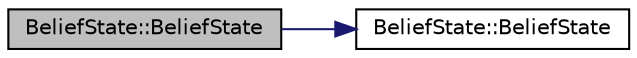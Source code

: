 digraph "BeliefState::BeliefState"
{
 // INTERACTIVE_SVG=YES
  edge [fontname="Helvetica",fontsize="10",labelfontname="Helvetica",labelfontsize="10"];
  node [fontname="Helvetica",fontsize="10",shape=record];
  rankdir="LR";
  Node1 [label="BeliefState::BeliefState",height=0.2,width=0.4,color="black", fillcolor="grey75", style="filled", fontcolor="black"];
  Node1 -> Node2 [color="midnightblue",fontsize="10",style="solid",fontname="Helvetica"];
  Node2 [label="BeliefState::BeliefState",height=0.2,width=0.4,color="black", fillcolor="white", style="filled",URL="$d9/d6e/class_belief_state.html#ac10dcf3fe11811c8f4e0d7b3a5eafe19"];
}
